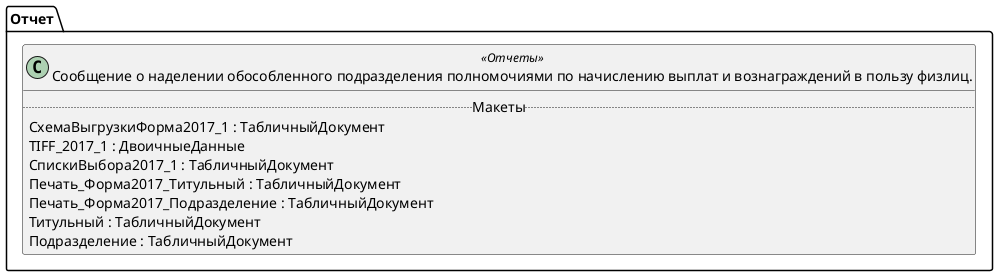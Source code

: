 ﻿@startuml РегламентированноеУведомлениеВыплатыПодразделенийФизЛицам
'!include templates.wsd
'..\include templates.wsd
class Отчет.РегламентированноеУведомлениеВыплатыПодразделенийФизЛицам as "Сообщение о наделении обособленного подразделения полномочиями по начислению выплат и вознаграждений в пользу физлиц." <<Отчеты>>
{
..Макеты..
СхемаВыгрузкиФорма2017_1 : ТабличныйДокумент
TIFF_2017_1 : ДвоичныеДанные
СпискиВыбора2017_1 : ТабличныйДокумент
Печать_Форма2017_Титульный : ТабличныйДокумент
Печать_Форма2017_Подразделение : ТабличныйДокумент
Титульный : ТабличныйДокумент
Подразделение : ТабличныйДокумент
}
@enduml
